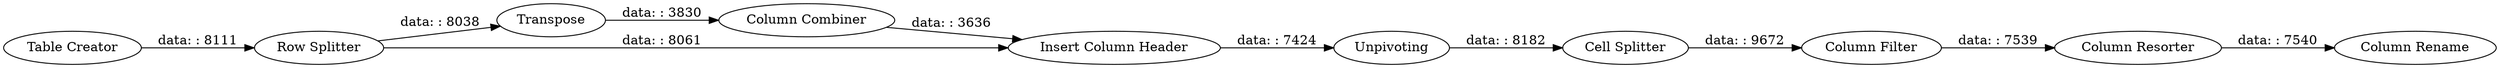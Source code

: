 digraph {
	"-3954724678094122298_128" [label=Unpivoting]
	"-3954724678094122298_121" [label="Table Creator"]
	"-3954724678094122298_132" [label="Column Resorter"]
	"-3954724678094122298_125" [label=Transpose]
	"-3954724678094122298_131" [label="Column Rename"]
	"-3954724678094122298_130" [label="Column Filter"]
	"-3954724678094122298_127" [label="Insert Column Header"]
	"-3954724678094122298_124" [label="Row Splitter"]
	"-3954724678094122298_126" [label="Column Combiner"]
	"-3954724678094122298_129" [label="Cell Splitter"]
	"-3954724678094122298_130" -> "-3954724678094122298_132" [label="data: : 7539"]
	"-3954724678094122298_127" -> "-3954724678094122298_128" [label="data: : 7424"]
	"-3954724678094122298_129" -> "-3954724678094122298_130" [label="data: : 9672"]
	"-3954724678094122298_121" -> "-3954724678094122298_124" [label="data: : 8111"]
	"-3954724678094122298_124" -> "-3954724678094122298_125" [label="data: : 8038"]
	"-3954724678094122298_124" -> "-3954724678094122298_127" [label="data: : 8061"]
	"-3954724678094122298_126" -> "-3954724678094122298_127" [label="data: : 3636"]
	"-3954724678094122298_125" -> "-3954724678094122298_126" [label="data: : 3830"]
	"-3954724678094122298_132" -> "-3954724678094122298_131" [label="data: : 7540"]
	"-3954724678094122298_128" -> "-3954724678094122298_129" [label="data: : 8182"]
	rankdir=LR
}
